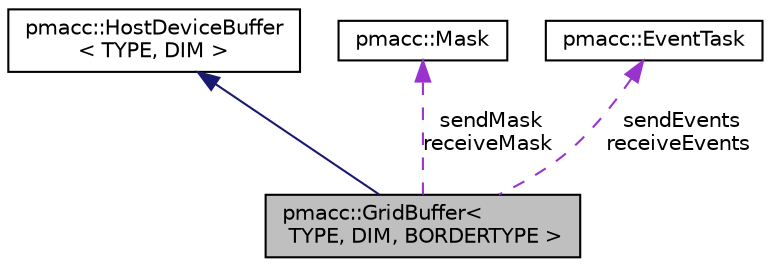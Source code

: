 digraph "pmacc::GridBuffer&lt; TYPE, DIM, BORDERTYPE &gt;"
{
 // LATEX_PDF_SIZE
  edge [fontname="Helvetica",fontsize="10",labelfontname="Helvetica",labelfontsize="10"];
  node [fontname="Helvetica",fontsize="10",shape=record];
  Node1 [label="pmacc::GridBuffer\<\l TYPE, DIM, BORDERTYPE \>",height=0.2,width=0.4,color="black", fillcolor="grey75", style="filled", fontcolor="black",tooltip="GridBuffer represents a DIM-dimensional buffer which exists on the host as well as on the device."];
  Node2 -> Node1 [dir="back",color="midnightblue",fontsize="10",style="solid",fontname="Helvetica"];
  Node2 [label="pmacc::HostDeviceBuffer\l\< TYPE, DIM \>",height=0.2,width=0.4,color="black", fillcolor="white", style="filled",URL="$classpmacc_1_1_host_device_buffer.html",tooltip=" "];
  Node3 -> Node1 [dir="back",color="darkorchid3",fontsize="10",style="dashed",label=" sendMask\nreceiveMask" ,fontname="Helvetica"];
  Node3 [label="pmacc::Mask",height=0.2,width=0.4,color="black", fillcolor="white", style="filled",URL="$classpmacc_1_1_mask.html",tooltip="Mask is used to describe in which directions data must be sent/received or where a grid node has neig..."];
  Node4 -> Node1 [dir="back",color="darkorchid3",fontsize="10",style="dashed",label=" sendEvents\nreceiveEvents" ,fontname="Helvetica"];
  Node4 [label="pmacc::EventTask",height=0.2,width=0.4,color="black", fillcolor="white", style="filled",URL="$classpmacc_1_1_event_task.html",tooltip="EventTask is used for task-synchronization in the event system."];
}
